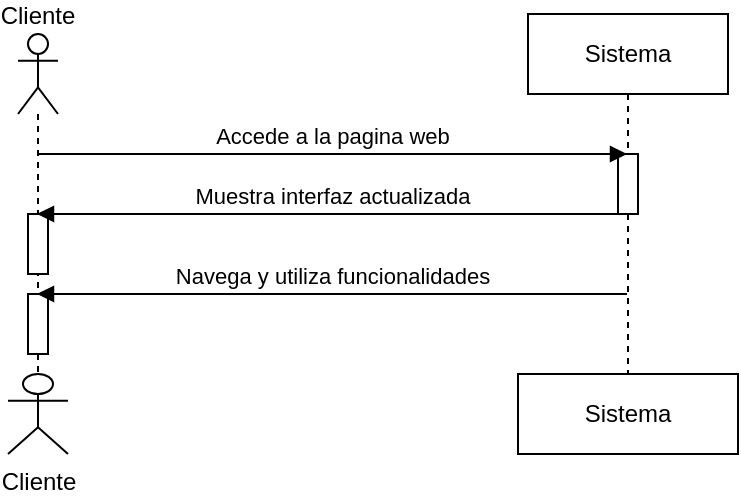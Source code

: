 <mxfile version="26.1.0">
  <diagram name="Page-1" id="2YBvvXClWsGukQMizWep">
    <mxGraphModel grid="1" page="1" gridSize="10" guides="1" tooltips="1" connect="1" arrows="1" fold="1" pageScale="1" pageWidth="850" pageHeight="1100" math="0" shadow="0">
      <root>
        <mxCell id="0" />
        <mxCell id="1" parent="0" />
        <mxCell id="FN4liS6-Fkbakg0rzR0O-1" value="Cliente" style="shape=umlLifeline;perimeter=lifelinePerimeter;whiteSpace=wrap;html=1;container=1;dropTarget=0;collapsible=0;recursiveResize=0;outlineConnect=0;portConstraint=eastwest;newEdgeStyle={&quot;curved&quot;:0,&quot;rounded&quot;:0};participant=umlActor;labelPosition=center;verticalLabelPosition=top;align=center;verticalAlign=bottom;" vertex="1" parent="1">
          <mxGeometry x="70" y="110" width="20" height="170" as="geometry" />
        </mxCell>
        <mxCell id="FN4liS6-Fkbakg0rzR0O-7" value="" style="html=1;points=[[0,0,0,0,5],[0,1,0,0,-5],[1,0,0,0,5],[1,1,0,0,-5]];perimeter=orthogonalPerimeter;outlineConnect=0;targetShapes=umlLifeline;portConstraint=eastwest;newEdgeStyle={&quot;curved&quot;:0,&quot;rounded&quot;:0};" vertex="1" parent="FN4liS6-Fkbakg0rzR0O-1">
          <mxGeometry x="5" y="90" width="10" height="30" as="geometry" />
        </mxCell>
        <mxCell id="FN4liS6-Fkbakg0rzR0O-8" value="" style="html=1;points=[[0,0,0,0,5],[0,1,0,0,-5],[1,0,0,0,5],[1,1,0,0,-5]];perimeter=orthogonalPerimeter;outlineConnect=0;targetShapes=umlLifeline;portConstraint=eastwest;newEdgeStyle={&quot;curved&quot;:0,&quot;rounded&quot;:0};" vertex="1" parent="FN4liS6-Fkbakg0rzR0O-1">
          <mxGeometry x="5" y="130" width="10" height="30" as="geometry" />
        </mxCell>
        <mxCell id="FN4liS6-Fkbakg0rzR0O-2" value="Sistema" style="shape=umlLifeline;perimeter=lifelinePerimeter;whiteSpace=wrap;html=1;container=1;dropTarget=0;collapsible=0;recursiveResize=0;outlineConnect=0;portConstraint=eastwest;newEdgeStyle={&quot;curved&quot;:0,&quot;rounded&quot;:0};" vertex="1" parent="1">
          <mxGeometry x="325" y="100" width="100" height="180" as="geometry" />
        </mxCell>
        <mxCell id="FN4liS6-Fkbakg0rzR0O-6" value="" style="html=1;points=[[0,0,0,0,5],[0,1,0,0,-5],[1,0,0,0,5],[1,1,0,0,-5]];perimeter=orthogonalPerimeter;outlineConnect=0;targetShapes=umlLifeline;portConstraint=eastwest;newEdgeStyle={&quot;curved&quot;:0,&quot;rounded&quot;:0};" vertex="1" parent="FN4liS6-Fkbakg0rzR0O-2">
          <mxGeometry x="45" y="70" width="10" height="30" as="geometry" />
        </mxCell>
        <mxCell id="FN4liS6-Fkbakg0rzR0O-3" value="Accede a la pagina web" style="html=1;verticalAlign=bottom;endArrow=block;curved=0;rounded=0;" edge="1" parent="1">
          <mxGeometry width="80" relative="1" as="geometry">
            <mxPoint x="79.5" y="170" as="sourcePoint" />
            <mxPoint x="374.5" y="170" as="targetPoint" />
          </mxGeometry>
        </mxCell>
        <mxCell id="FN4liS6-Fkbakg0rzR0O-4" value="Muestra interfaz actualizada" style="html=1;verticalAlign=bottom;endArrow=block;curved=0;rounded=0;" edge="1" parent="1">
          <mxGeometry width="80" relative="1" as="geometry">
            <mxPoint x="374.5" y="200" as="sourcePoint" />
            <mxPoint x="79.5" y="200" as="targetPoint" />
          </mxGeometry>
        </mxCell>
        <mxCell id="FN4liS6-Fkbakg0rzR0O-5" value="Navega y utiliza funcionalidades" style="html=1;verticalAlign=bottom;endArrow=block;curved=0;rounded=0;" edge="1" parent="1">
          <mxGeometry width="80" relative="1" as="geometry">
            <mxPoint x="374.5" y="240" as="sourcePoint" />
            <mxPoint x="79.5" y="240" as="targetPoint" />
          </mxGeometry>
        </mxCell>
        <mxCell id="FN4liS6-Fkbakg0rzR0O-9" value="Cliente" style="shape=umlActor;verticalLabelPosition=bottom;verticalAlign=top;html=1;" vertex="1" parent="1">
          <mxGeometry x="65" y="280" width="30" height="40" as="geometry" />
        </mxCell>
        <mxCell id="FN4liS6-Fkbakg0rzR0O-10" value="Sistema" style="html=1;whiteSpace=wrap;" vertex="1" parent="1">
          <mxGeometry x="320" y="280" width="110" height="40" as="geometry" />
        </mxCell>
      </root>
    </mxGraphModel>
  </diagram>
</mxfile>

